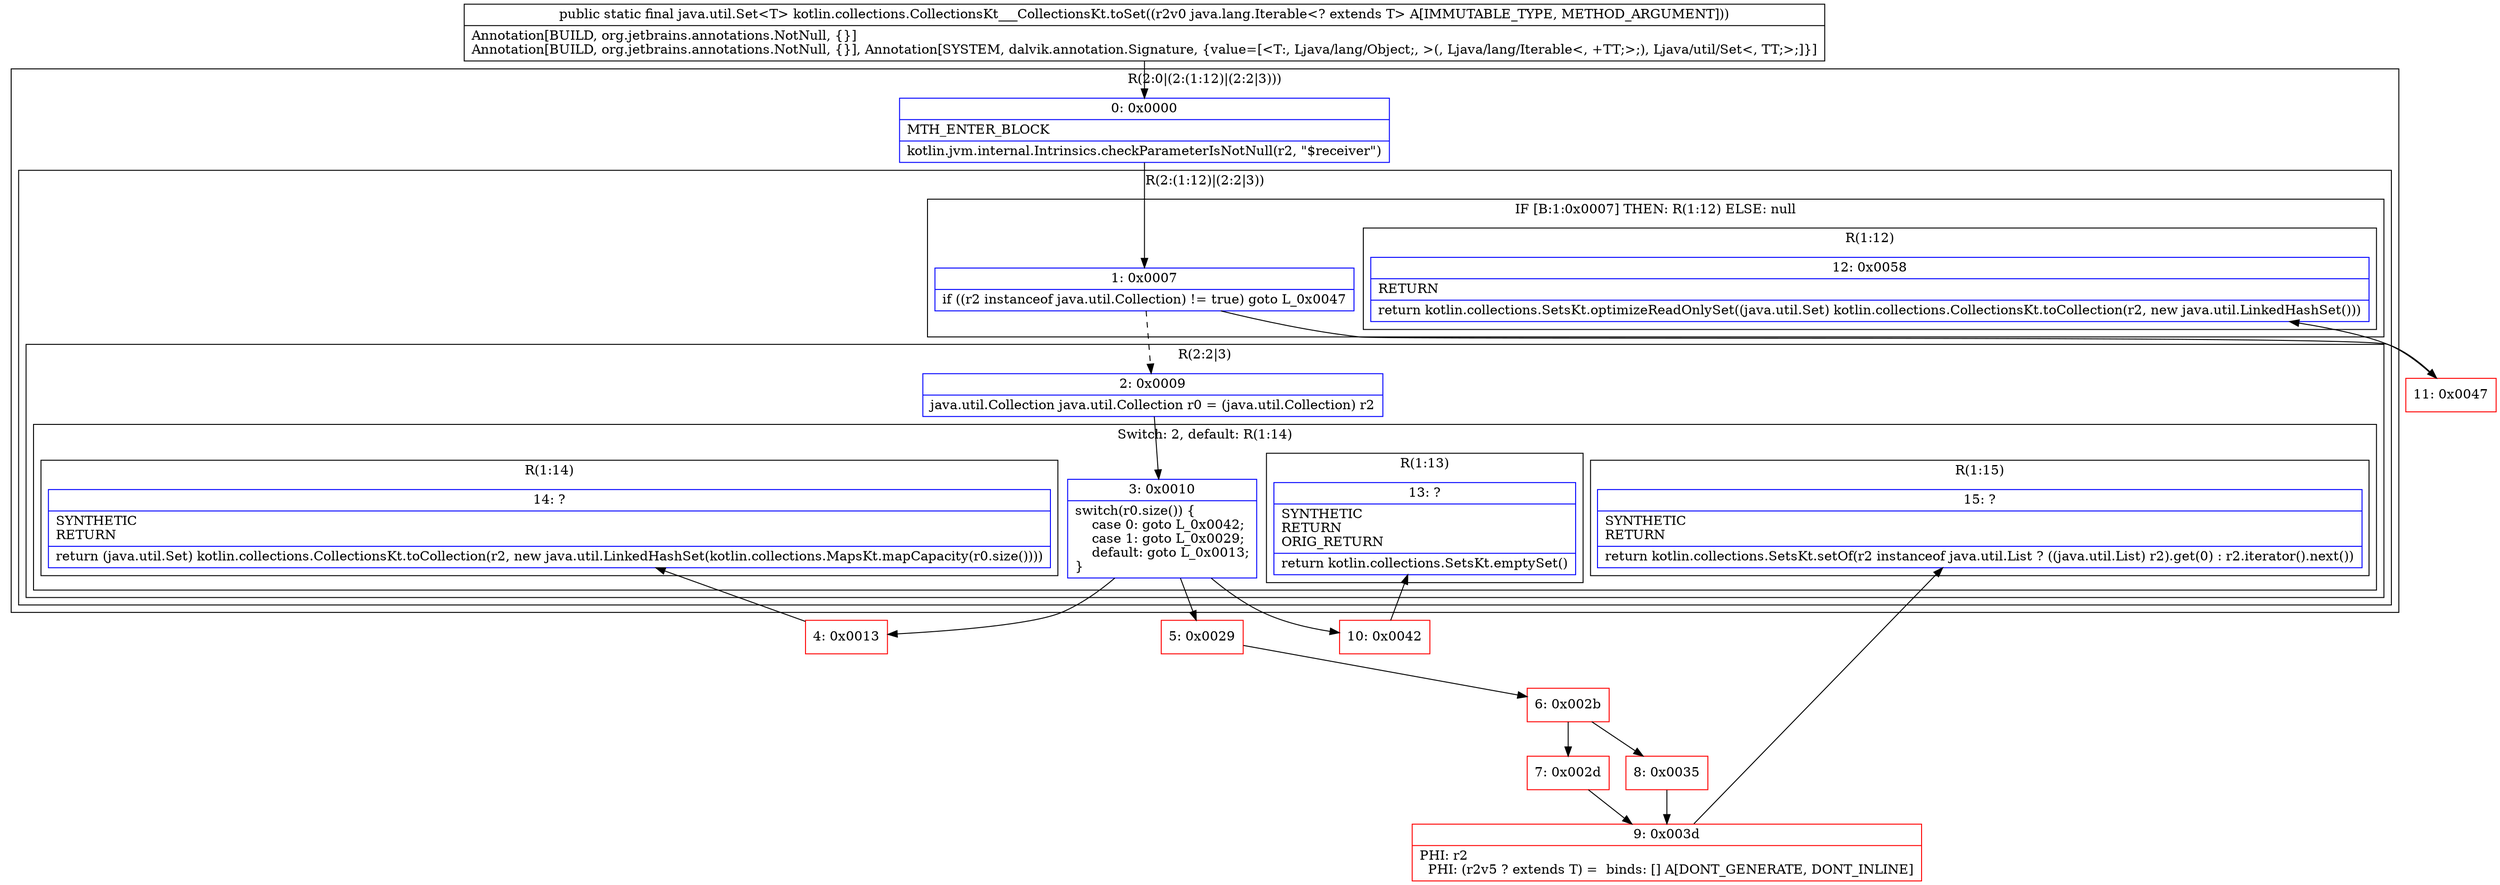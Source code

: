 digraph "CFG forkotlin.collections.CollectionsKt___CollectionsKt.toSet(Ljava\/lang\/Iterable;)Ljava\/util\/Set;" {
subgraph cluster_Region_180724733 {
label = "R(2:0|(2:(1:12)|(2:2|3)))";
node [shape=record,color=blue];
Node_0 [shape=record,label="{0\:\ 0x0000|MTH_ENTER_BLOCK\l|kotlin.jvm.internal.Intrinsics.checkParameterIsNotNull(r2, \"$receiver\")\l}"];
subgraph cluster_Region_7413157 {
label = "R(2:(1:12)|(2:2|3))";
node [shape=record,color=blue];
subgraph cluster_IfRegion_1931065614 {
label = "IF [B:1:0x0007] THEN: R(1:12) ELSE: null";
node [shape=record,color=blue];
Node_1 [shape=record,label="{1\:\ 0x0007|if ((r2 instanceof java.util.Collection) != true) goto L_0x0047\l}"];
subgraph cluster_Region_1620499168 {
label = "R(1:12)";
node [shape=record,color=blue];
Node_12 [shape=record,label="{12\:\ 0x0058|RETURN\l|return kotlin.collections.SetsKt.optimizeReadOnlySet((java.util.Set) kotlin.collections.CollectionsKt.toCollection(r2, new java.util.LinkedHashSet()))\l}"];
}
}
subgraph cluster_Region_25045109 {
label = "R(2:2|3)";
node [shape=record,color=blue];
Node_2 [shape=record,label="{2\:\ 0x0009|java.util.Collection java.util.Collection r0 = (java.util.Collection) r2\l}"];
subgraph cluster_SwitchRegion_404135274 {
label = "Switch: 2, default: R(1:14)";
node [shape=record,color=blue];
Node_3 [shape=record,label="{3\:\ 0x0010|switch(r0.size()) \{\l    case 0: goto L_0x0042;\l    case 1: goto L_0x0029;\l    default: goto L_0x0013;\l\}\l}"];
subgraph cluster_Region_1198212932 {
label = "R(1:13)";
node [shape=record,color=blue];
Node_13 [shape=record,label="{13\:\ ?|SYNTHETIC\lRETURN\lORIG_RETURN\l|return kotlin.collections.SetsKt.emptySet()\l}"];
}
subgraph cluster_Region_1333782073 {
label = "R(1:15)";
node [shape=record,color=blue];
Node_15 [shape=record,label="{15\:\ ?|SYNTHETIC\lRETURN\l|return kotlin.collections.SetsKt.setOf(r2 instanceof java.util.List ? ((java.util.List) r2).get(0) : r2.iterator().next())\l}"];
}
subgraph cluster_Region_2102980542 {
label = "R(1:14)";
node [shape=record,color=blue];
Node_14 [shape=record,label="{14\:\ ?|SYNTHETIC\lRETURN\l|return (java.util.Set) kotlin.collections.CollectionsKt.toCollection(r2, new java.util.LinkedHashSet(kotlin.collections.MapsKt.mapCapacity(r0.size())))\l}"];
}
}
}
}
}
Node_4 [shape=record,color=red,label="{4\:\ 0x0013}"];
Node_5 [shape=record,color=red,label="{5\:\ 0x0029}"];
Node_6 [shape=record,color=red,label="{6\:\ 0x002b}"];
Node_7 [shape=record,color=red,label="{7\:\ 0x002d}"];
Node_8 [shape=record,color=red,label="{8\:\ 0x0035}"];
Node_9 [shape=record,color=red,label="{9\:\ 0x003d|PHI: r2 \l  PHI: (r2v5 ? extends T) =  binds: [] A[DONT_GENERATE, DONT_INLINE]\l}"];
Node_10 [shape=record,color=red,label="{10\:\ 0x0042}"];
Node_11 [shape=record,color=red,label="{11\:\ 0x0047}"];
MethodNode[shape=record,label="{public static final java.util.Set\<T\> kotlin.collections.CollectionsKt___CollectionsKt.toSet((r2v0 java.lang.Iterable\<? extends T\> A[IMMUTABLE_TYPE, METHOD_ARGUMENT]))  | Annotation[BUILD, org.jetbrains.annotations.NotNull, \{\}]\lAnnotation[BUILD, org.jetbrains.annotations.NotNull, \{\}], Annotation[SYSTEM, dalvik.annotation.Signature, \{value=[\<T:, Ljava\/lang\/Object;, \>(, Ljava\/lang\/Iterable\<, +TT;\>;), Ljava\/util\/Set\<, TT;\>;]\}]\l}"];
MethodNode -> Node_0;
Node_0 -> Node_1;
Node_1 -> Node_2[style=dashed];
Node_1 -> Node_11;
Node_2 -> Node_3;
Node_3 -> Node_4;
Node_3 -> Node_5;
Node_3 -> Node_10;
Node_4 -> Node_14;
Node_5 -> Node_6;
Node_6 -> Node_7;
Node_6 -> Node_8;
Node_7 -> Node_9;
Node_8 -> Node_9;
Node_9 -> Node_15;
Node_10 -> Node_13;
Node_11 -> Node_12;
}

